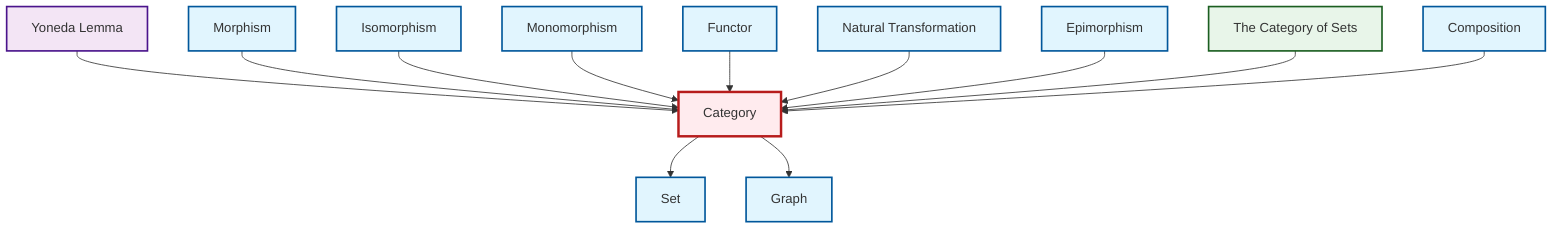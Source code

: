 graph TD
    classDef definition fill:#e1f5fe,stroke:#01579b,stroke-width:2px
    classDef theorem fill:#f3e5f5,stroke:#4a148c,stroke-width:2px
    classDef axiom fill:#fff3e0,stroke:#e65100,stroke-width:2px
    classDef example fill:#e8f5e9,stroke:#1b5e20,stroke-width:2px
    classDef current fill:#ffebee,stroke:#b71c1c,stroke-width:3px
    ex-set-category["The Category of Sets"]:::example
    def-composition["Composition"]:::definition
    def-functor["Functor"]:::definition
    thm-yoneda["Yoneda Lemma"]:::theorem
    def-natural-transformation["Natural Transformation"]:::definition
    def-morphism["Morphism"]:::definition
    def-graph["Graph"]:::definition
    def-epimorphism["Epimorphism"]:::definition
    def-monomorphism["Monomorphism"]:::definition
    def-isomorphism["Isomorphism"]:::definition
    def-category["Category"]:::definition
    def-set["Set"]:::definition
    thm-yoneda --> def-category
    def-category --> def-set
    def-morphism --> def-category
    def-isomorphism --> def-category
    def-monomorphism --> def-category
    def-functor --> def-category
    def-category --> def-graph
    def-natural-transformation --> def-category
    def-epimorphism --> def-category
    ex-set-category --> def-category
    def-composition --> def-category
    class def-category current